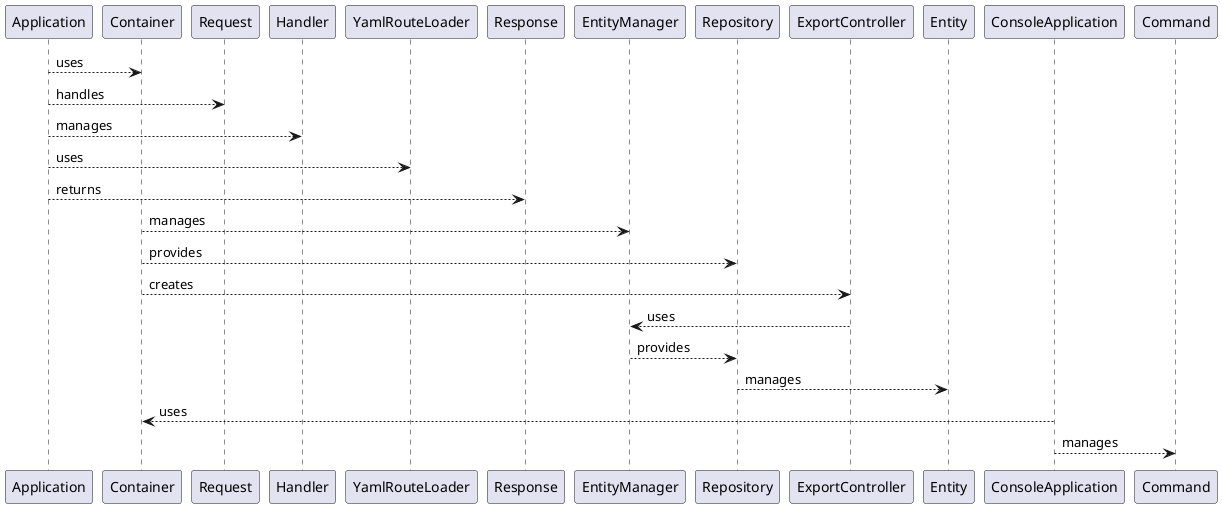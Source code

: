@startuml
Application --> Container : uses
Application --> Request : handles
Application --> Handler : manages
Application --> YamlRouteLoader : uses
Application --> Response : returns

Container --> EntityManager : manages
Container --> Repository : provides
Container --> ExportController : creates

ExportController --> EntityManager : uses
EntityManager --> Repository : provides
Repository --> Entity : manages

ConsoleApplication --> Container : uses
ConsoleApplication --> Command : manages

@enduml